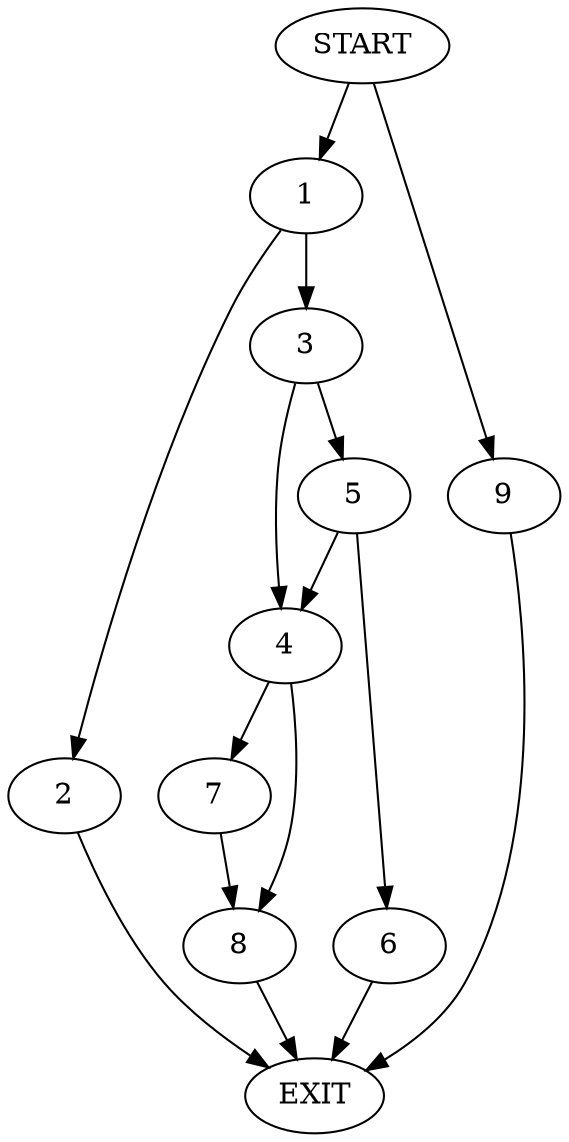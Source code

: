 digraph {
0 [label="START"]
10 [label="EXIT"]
0 -> 1
1 -> 2
1 -> 3
3 -> 4
3 -> 5
2 -> 10
5 -> 4
5 -> 6
4 -> 7
4 -> 8
6 -> 10
8 -> 10
7 -> 8
0 -> 9
9 -> 10
}
